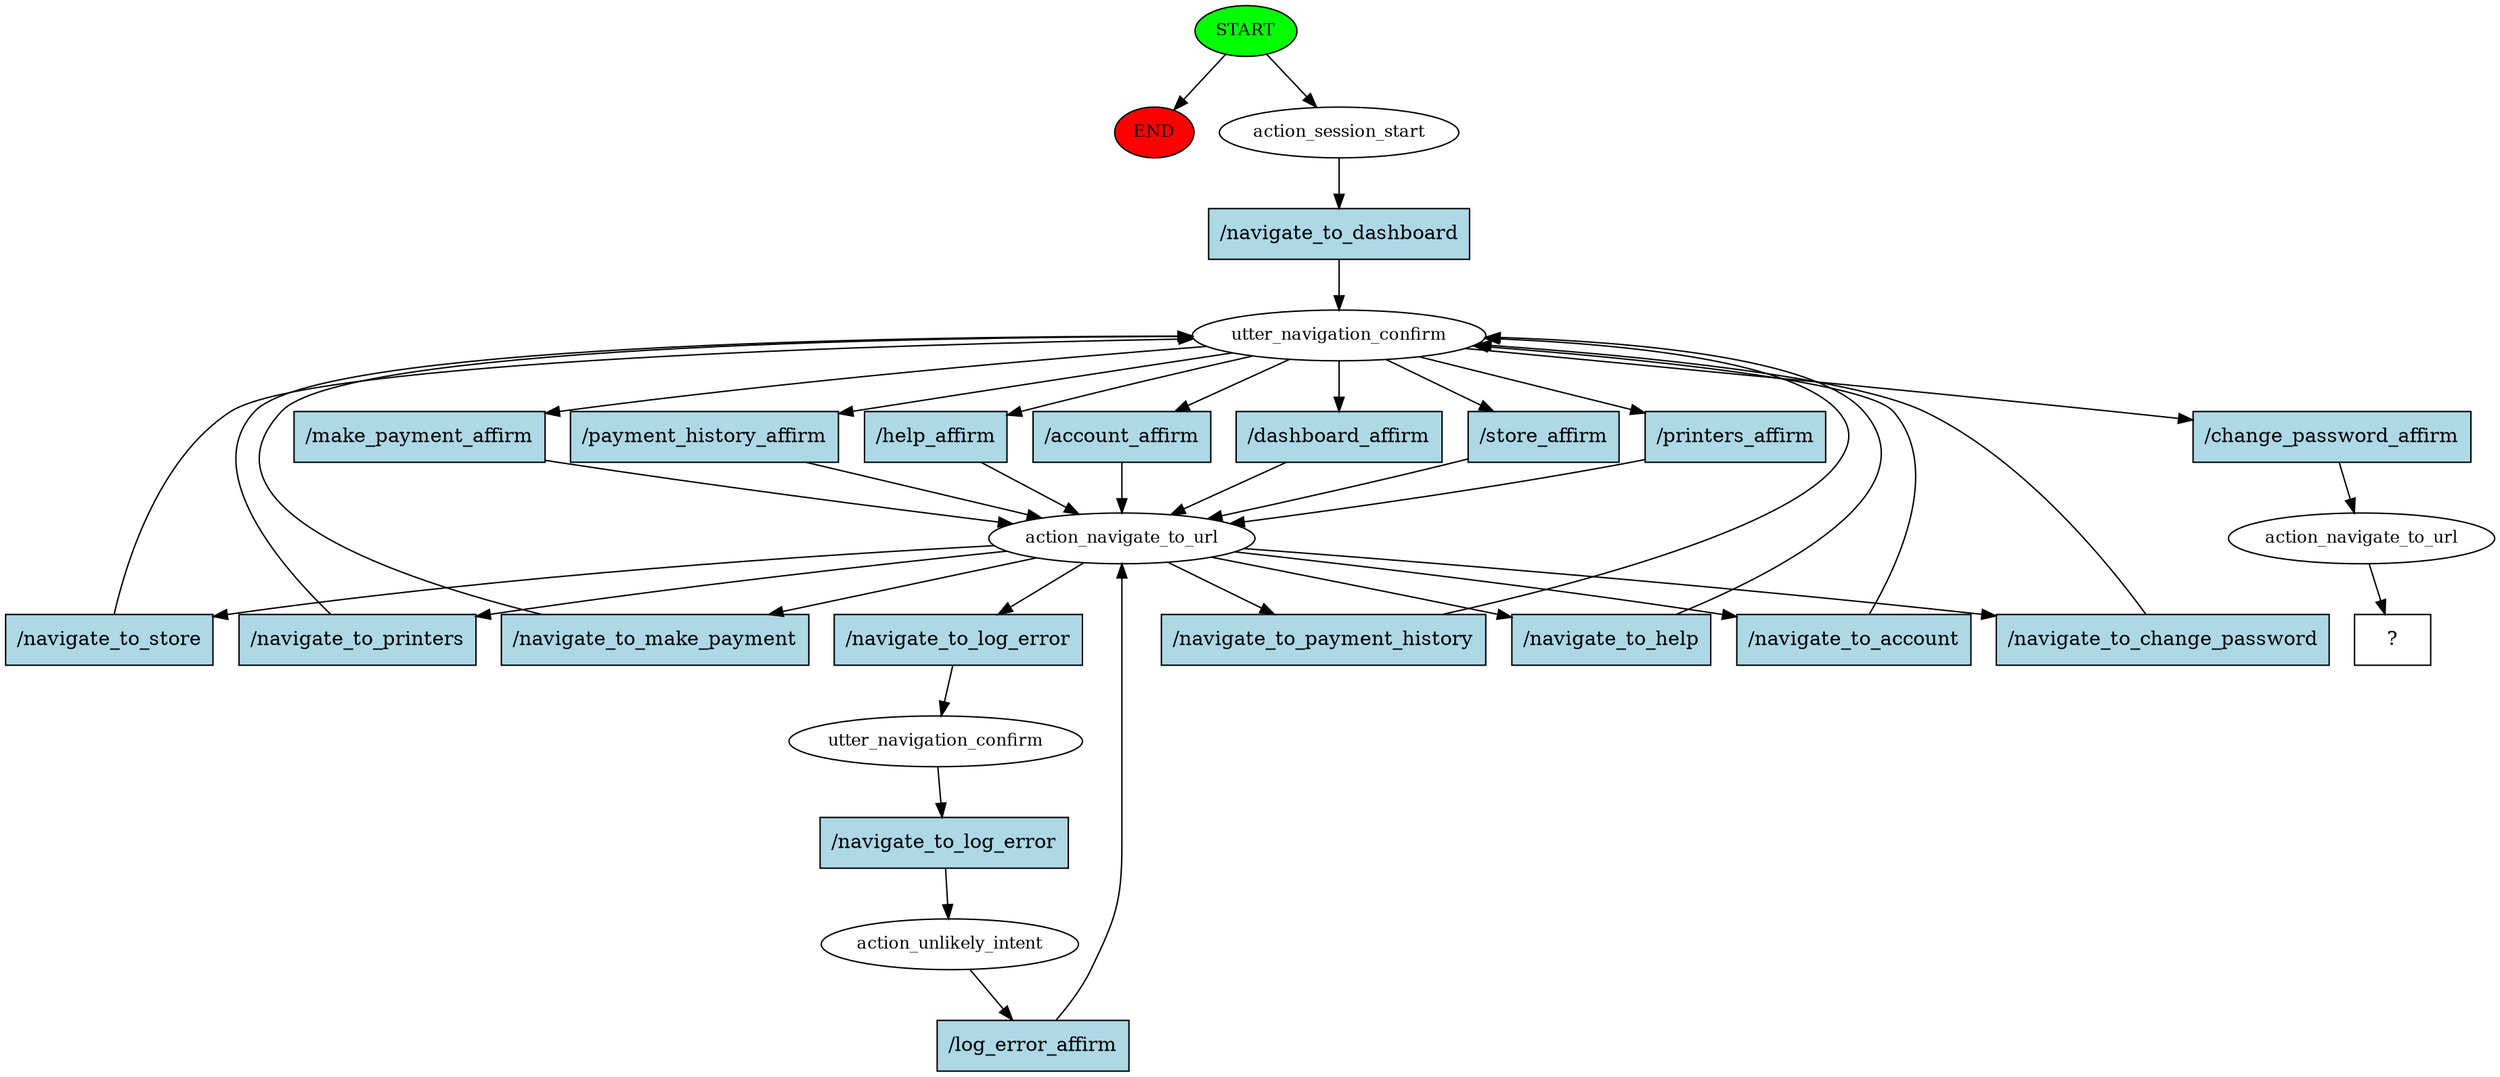 digraph  {
0 [class="start active", fillcolor=green, fontsize=12, label=START, style=filled];
"-1" [class=end, fillcolor=red, fontsize=12, label=END, style=filled];
1 [class=active, fontsize=12, label=action_session_start];
2 [class=active, fontsize=12, label=utter_navigation_confirm];
3 [class=active, fontsize=12, label=action_navigate_to_url];
4 [class=active, fontsize=12, label=utter_navigation_confirm];
5 [class=active, fontsize=12, label=action_unlikely_intent];
20 [class=active, fontsize=12, label=action_navigate_to_url];
21 [class="intent dashed active", label="  ?  ", shape=rect];
22 [class="intent active", fillcolor=lightblue, label="/navigate_to_dashboard", shape=rect, style=filled];
23 [class="intent active", fillcolor=lightblue, label="/dashboard_affirm", shape=rect, style=filled];
24 [class="intent active", fillcolor=lightblue, label="/store_affirm", shape=rect, style=filled];
25 [class="intent active", fillcolor=lightblue, label="/printers_affirm", shape=rect, style=filled];
26 [class="intent active", fillcolor=lightblue, label="/make_payment_affirm", shape=rect, style=filled];
27 [class="intent active", fillcolor=lightblue, label="/payment_history_affirm", shape=rect, style=filled];
28 [class="intent active", fillcolor=lightblue, label="/help_affirm", shape=rect, style=filled];
29 [class="intent active", fillcolor=lightblue, label="/account_affirm", shape=rect, style=filled];
30 [class="intent active", fillcolor=lightblue, label="/change_password_affirm", shape=rect, style=filled];
31 [class="intent active", fillcolor=lightblue, label="/navigate_to_log_error", shape=rect, style=filled];
32 [class="intent active", fillcolor=lightblue, label="/navigate_to_store", shape=rect, style=filled];
33 [class="intent active", fillcolor=lightblue, label="/navigate_to_printers", shape=rect, style=filled];
34 [class="intent active", fillcolor=lightblue, label="/navigate_to_make_payment", shape=rect, style=filled];
35 [class="intent active", fillcolor=lightblue, label="/navigate_to_payment_history", shape=rect, style=filled];
36 [class="intent active", fillcolor=lightblue, label="/navigate_to_help", shape=rect, style=filled];
37 [class="intent active", fillcolor=lightblue, label="/navigate_to_account", shape=rect, style=filled];
38 [class="intent active", fillcolor=lightblue, label="/navigate_to_change_password", shape=rect, style=filled];
39 [class="intent active", fillcolor=lightblue, label="/navigate_to_log_error", shape=rect, style=filled];
40 [class="intent active", fillcolor=lightblue, label="/log_error_affirm", shape=rect, style=filled];
0 -> "-1"  [class="", key=NONE, label=""];
0 -> 1  [class=active, key=NONE, label=""];
1 -> 22  [class=active, key=0];
2 -> 23  [class=active, key=0];
2 -> 24  [class=active, key=0];
2 -> 25  [class=active, key=0];
2 -> 26  [class=active, key=0];
2 -> 27  [class=active, key=0];
2 -> 28  [class=active, key=0];
2 -> 29  [class=active, key=0];
2 -> 30  [class=active, key=0];
3 -> 31  [class=active, key=0];
3 -> 32  [class=active, key=0];
3 -> 33  [class=active, key=0];
3 -> 34  [class=active, key=0];
3 -> 35  [class=active, key=0];
3 -> 36  [class=active, key=0];
3 -> 37  [class=active, key=0];
3 -> 38  [class=active, key=0];
4 -> 39  [class=active, key=0];
5 -> 40  [class=active, key=0];
20 -> 21  [class=active, key=NONE, label=""];
22 -> 2  [class=active, key=0];
23 -> 3  [class=active, key=0];
24 -> 3  [class=active, key=0];
25 -> 3  [class=active, key=0];
26 -> 3  [class=active, key=0];
27 -> 3  [class=active, key=0];
28 -> 3  [class=active, key=0];
29 -> 3  [class=active, key=0];
30 -> 20  [class=active, key=0];
31 -> 4  [class=active, key=0];
32 -> 2  [class=active, key=0];
33 -> 2  [class=active, key=0];
34 -> 2  [class=active, key=0];
35 -> 2  [class=active, key=0];
36 -> 2  [class=active, key=0];
37 -> 2  [class=active, key=0];
38 -> 2  [class=active, key=0];
39 -> 5  [class=active, key=0];
40 -> 3  [class=active, key=0];
}

